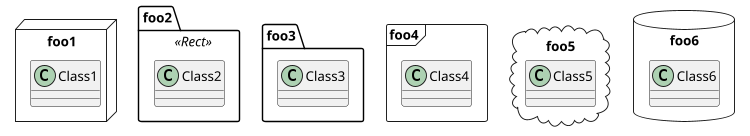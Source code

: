 @startuml

scale 750 width
package foo1 <<Node>> {
    class Class1
}

package foo2 <<Rect>> {
    class Class2
}

package foo3 <<Folder>> {
    class Class3
}

package foo4 <<Frame>> {
    class Class4
}

package foo5 <<Cloud>> {
    class Class5
}

package foo6 <<Database>> {
    class Class6
}

@enduml

